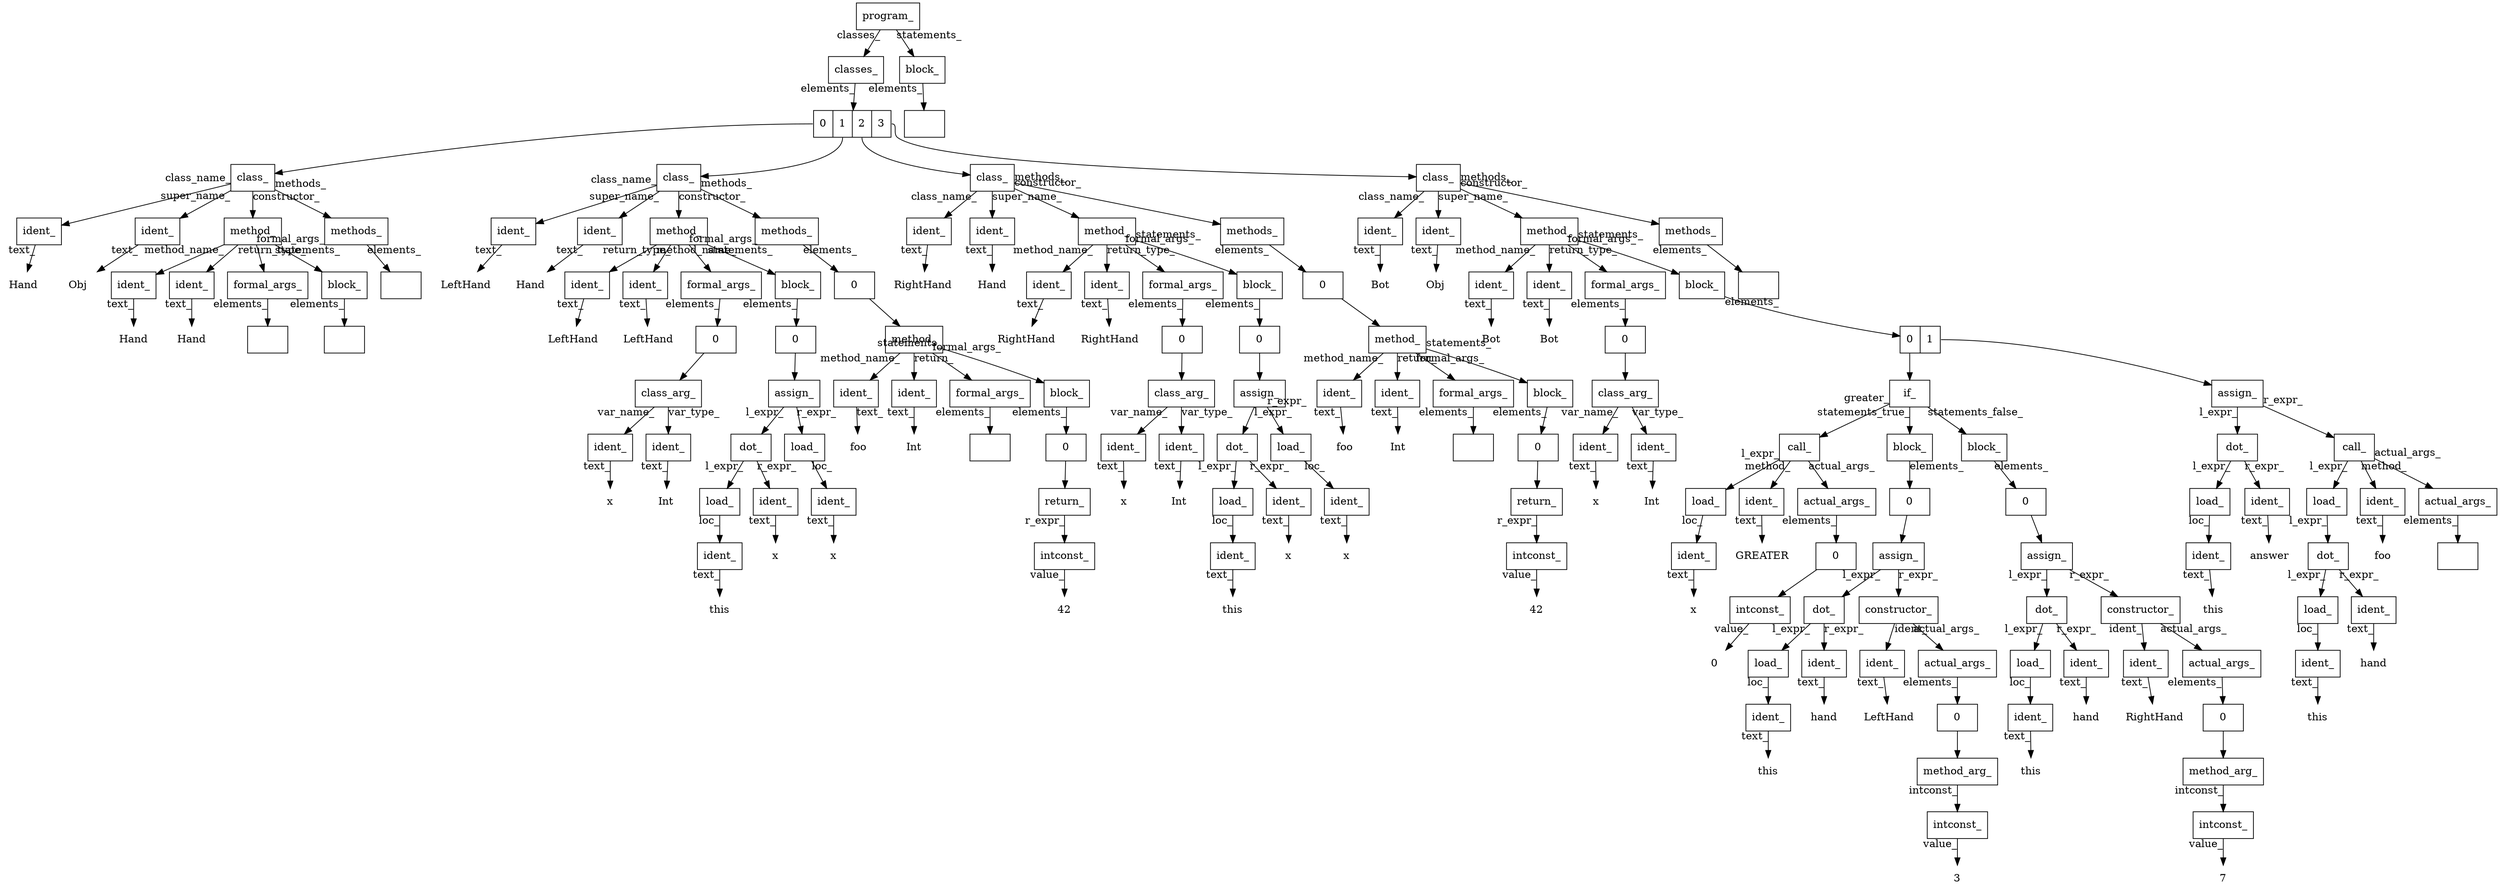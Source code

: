 digraph AST {
root[shape=box,label="program_"];
node_1[shape=box,label="classes_"];
node_2[shape=record,label="<e_0>0|<e_1>1|<e_2>2|<e_3>3"];
node_3[shape=box,label="class_"];
node_4[shape=box,label="ident_"];
node_5[shape=plaintext,label="Hand"];
node_4 -> node_5 [taillabel="text_"];
node_3 -> node_4 [taillabel="class_name_"];
node_6[shape=box,label="ident_"];
node_7[shape=plaintext,label="Obj"];
node_6 -> node_7 [taillabel="text_"];
node_3 -> node_6 [taillabel="super_name_"];
node_8[shape=box,label="method_"];
node_9[shape=box,label="ident_"];
node_10[shape=plaintext,label="Hand"];
node_9 -> node_10 [taillabel="text_"];
node_8 -> node_9 [taillabel="method_name_"];
node_11[shape=box,label="ident_"];
node_12[shape=plaintext,label="Hand"];
node_11 -> node_12 [taillabel="text_"];
node_8 -> node_11 [taillabel="return_type_"];
node_13[shape=box,label="formal_args_"];
node_14[shape=record,label=""];
node_13 -> node_14 [taillabel="elements_"];
node_8 -> node_13 [taillabel="formal_args_"];
node_15[shape=box,label="block_"];
node_16[shape=record,label=""];
node_15 -> node_16 [taillabel="elements_"];
node_8 -> node_15 [taillabel="statements_"];
node_3 -> node_8 [taillabel="constructor_"];
node_17[shape=box,label="methods_"];
node_18[shape=record,label=""];
node_17 -> node_18 [taillabel="elements_"];
node_3 -> node_17 [taillabel="methods_"];
node_2:e_0 -> node_3;
node_19[shape=box,label="class_"];
node_20[shape=box,label="ident_"];
node_21[shape=plaintext,label="LeftHand"];
node_20 -> node_21 [taillabel="text_"];
node_19 -> node_20 [taillabel="class_name_"];
node_22[shape=box,label="ident_"];
node_23[shape=plaintext,label="Hand"];
node_22 -> node_23 [taillabel="text_"];
node_19 -> node_22 [taillabel="super_name_"];
node_24[shape=box,label="method_"];
node_25[shape=box,label="ident_"];
node_26[shape=plaintext,label="LeftHand"];
node_25 -> node_26 [taillabel="text_"];
node_24 -> node_25 [taillabel="method_name_"];
node_27[shape=box,label="ident_"];
node_28[shape=plaintext,label="LeftHand"];
node_27 -> node_28 [taillabel="text_"];
node_24 -> node_27 [taillabel="return_type_"];
node_29[shape=box,label="formal_args_"];
node_30[shape=record,label="<e_0>0"];
node_31[shape=box,label="class_arg_"];
node_32[shape=box,label="ident_"];
node_33[shape=plaintext,label="x"];
node_32 -> node_33 [taillabel="text_"];
node_31 -> node_32 [taillabel="var_name_"];
node_34[shape=box,label="ident_"];
node_35[shape=plaintext,label="Int"];
node_34 -> node_35 [taillabel="text_"];
node_31 -> node_34 [taillabel="var_type_"];
node_30:e_0 -> node_31;
node_29 -> node_30 [taillabel="elements_"];
node_24 -> node_29 [taillabel="formal_args_"];
node_36[shape=box,label="block_"];
node_37[shape=record,label="<e_0>0"];
node_38[shape=box,label="assign_"];
node_39[shape=box,label="dot_"];
node_40[shape=box,label="load_"];
node_41[shape=box,label="ident_"];
node_42[shape=plaintext,label="this"];
node_41 -> node_42 [taillabel="text_"];
node_40 -> node_41 [taillabel="loc_"];
node_39 -> node_40 [taillabel="l_expr_"];
node_43[shape=box,label="ident_"];
node_44[shape=plaintext,label="x"];
node_43 -> node_44 [taillabel="text_"];
node_39 -> node_43 [taillabel="r_expr_"];
node_38 -> node_39 [taillabel="l_expr_"];
node_45[shape=box,label="load_"];
node_46[shape=box,label="ident_"];
node_47[shape=plaintext,label="x"];
node_46 -> node_47 [taillabel="text_"];
node_45 -> node_46 [taillabel="loc_"];
node_38 -> node_45 [taillabel="r_expr_"];
node_37:e_0 -> node_38;
node_36 -> node_37 [taillabel="elements_"];
node_24 -> node_36 [taillabel="statements_"];
node_19 -> node_24 [taillabel="constructor_"];
node_48[shape=box,label="methods_"];
node_49[shape=record,label="<e_0>0"];
node_50[shape=box,label="method_"];
node_51[shape=box,label="ident_"];
node_52[shape=plaintext,label="foo"];
node_51 -> node_52 [taillabel="text_"];
node_50 -> node_51 [taillabel="method_name_"];
node_53[shape=box,label="ident_"];
node_54[shape=plaintext,label="Int"];
node_53 -> node_54 [taillabel="text_"];
node_50 -> node_53 [taillabel="return_"];
node_55[shape=box,label="formal_args_"];
node_56[shape=record,label=""];
node_55 -> node_56 [taillabel="elements_"];
node_50 -> node_55 [taillabel="formal_args_"];
node_57[shape=box,label="block_"];
node_58[shape=record,label="<e_0>0"];
node_59[shape=box,label="return_"];
node_60[shape=box,label="intconst_"];
node_61[shape=plaintext,label="42"];
node_60 -> node_61 [taillabel="value_"];
node_59 -> node_60 [taillabel="r_expr_"];
node_58:e_0 -> node_59;
node_57 -> node_58 [taillabel="elements_"];
node_50 -> node_57 [taillabel="statements_"];
node_49:e_0 -> node_50;
node_48 -> node_49 [taillabel="elements_"];
node_19 -> node_48 [taillabel="methods_"];
node_2:e_1 -> node_19;
node_62[shape=box,label="class_"];
node_63[shape=box,label="ident_"];
node_64[shape=plaintext,label="RightHand"];
node_63 -> node_64 [taillabel="text_"];
node_62 -> node_63 [taillabel="class_name_"];
node_65[shape=box,label="ident_"];
node_66[shape=plaintext,label="Hand"];
node_65 -> node_66 [taillabel="text_"];
node_62 -> node_65 [taillabel="super_name_"];
node_67[shape=box,label="method_"];
node_68[shape=box,label="ident_"];
node_69[shape=plaintext,label="RightHand"];
node_68 -> node_69 [taillabel="text_"];
node_67 -> node_68 [taillabel="method_name_"];
node_70[shape=box,label="ident_"];
node_71[shape=plaintext,label="RightHand"];
node_70 -> node_71 [taillabel="text_"];
node_67 -> node_70 [taillabel="return_type_"];
node_72[shape=box,label="formal_args_"];
node_73[shape=record,label="<e_0>0"];
node_74[shape=box,label="class_arg_"];
node_75[shape=box,label="ident_"];
node_76[shape=plaintext,label="x"];
node_75 -> node_76 [taillabel="text_"];
node_74 -> node_75 [taillabel="var_name_"];
node_77[shape=box,label="ident_"];
node_78[shape=plaintext,label="Int"];
node_77 -> node_78 [taillabel="text_"];
node_74 -> node_77 [taillabel="var_type_"];
node_73:e_0 -> node_74;
node_72 -> node_73 [taillabel="elements_"];
node_67 -> node_72 [taillabel="formal_args_"];
node_79[shape=box,label="block_"];
node_80[shape=record,label="<e_0>0"];
node_81[shape=box,label="assign_"];
node_82[shape=box,label="dot_"];
node_83[shape=box,label="load_"];
node_84[shape=box,label="ident_"];
node_85[shape=plaintext,label="this"];
node_84 -> node_85 [taillabel="text_"];
node_83 -> node_84 [taillabel="loc_"];
node_82 -> node_83 [taillabel="l_expr_"];
node_86[shape=box,label="ident_"];
node_87[shape=plaintext,label="x"];
node_86 -> node_87 [taillabel="text_"];
node_82 -> node_86 [taillabel="r_expr_"];
node_81 -> node_82 [taillabel="l_expr_"];
node_88[shape=box,label="load_"];
node_89[shape=box,label="ident_"];
node_90[shape=plaintext,label="x"];
node_89 -> node_90 [taillabel="text_"];
node_88 -> node_89 [taillabel="loc_"];
node_81 -> node_88 [taillabel="r_expr_"];
node_80:e_0 -> node_81;
node_79 -> node_80 [taillabel="elements_"];
node_67 -> node_79 [taillabel="statements_"];
node_62 -> node_67 [taillabel="constructor_"];
node_91[shape=box,label="methods_"];
node_92[shape=record,label="<e_0>0"];
node_93[shape=box,label="method_"];
node_94[shape=box,label="ident_"];
node_95[shape=plaintext,label="foo"];
node_94 -> node_95 [taillabel="text_"];
node_93 -> node_94 [taillabel="method_name_"];
node_96[shape=box,label="ident_"];
node_97[shape=plaintext,label="Int"];
node_96 -> node_97 [taillabel="text_"];
node_93 -> node_96 [taillabel="return_"];
node_98[shape=box,label="formal_args_"];
node_99[shape=record,label=""];
node_98 -> node_99 [taillabel="elements_"];
node_93 -> node_98 [taillabel="formal_args_"];
node_100[shape=box,label="block_"];
node_101[shape=record,label="<e_0>0"];
node_102[shape=box,label="return_"];
node_103[shape=box,label="intconst_"];
node_104[shape=plaintext,label="42"];
node_103 -> node_104 [taillabel="value_"];
node_102 -> node_103 [taillabel="r_expr_"];
node_101:e_0 -> node_102;
node_100 -> node_101 [taillabel="elements_"];
node_93 -> node_100 [taillabel="statements_"];
node_92:e_0 -> node_93;
node_91 -> node_92 [taillabel="elements_"];
node_62 -> node_91 [taillabel="methods_"];
node_2:e_2 -> node_62;
node_105[shape=box,label="class_"];
node_106[shape=box,label="ident_"];
node_107[shape=plaintext,label="Bot"];
node_106 -> node_107 [taillabel="text_"];
node_105 -> node_106 [taillabel="class_name_"];
node_108[shape=box,label="ident_"];
node_109[shape=plaintext,label="Obj"];
node_108 -> node_109 [taillabel="text_"];
node_105 -> node_108 [taillabel="super_name_"];
node_110[shape=box,label="method_"];
node_111[shape=box,label="ident_"];
node_112[shape=plaintext,label="Bot"];
node_111 -> node_112 [taillabel="text_"];
node_110 -> node_111 [taillabel="method_name_"];
node_113[shape=box,label="ident_"];
node_114[shape=plaintext,label="Bot"];
node_113 -> node_114 [taillabel="text_"];
node_110 -> node_113 [taillabel="return_type_"];
node_115[shape=box,label="formal_args_"];
node_116[shape=record,label="<e_0>0"];
node_117[shape=box,label="class_arg_"];
node_118[shape=box,label="ident_"];
node_119[shape=plaintext,label="x"];
node_118 -> node_119 [taillabel="text_"];
node_117 -> node_118 [taillabel="var_name_"];
node_120[shape=box,label="ident_"];
node_121[shape=plaintext,label="Int"];
node_120 -> node_121 [taillabel="text_"];
node_117 -> node_120 [taillabel="var_type_"];
node_116:e_0 -> node_117;
node_115 -> node_116 [taillabel="elements_"];
node_110 -> node_115 [taillabel="formal_args_"];
node_122[shape=box,label="block_"];
node_123[shape=record,label="<e_0>0|<e_1>1"];
node_124[shape=box,label="if_"];
node_125[shape=box,label="call_"];
node_126[shape=box,label="load_"];
node_127[shape=box,label="ident_"];
node_128[shape=plaintext,label="x"];
node_127 -> node_128 [taillabel="text_"];
node_126 -> node_127 [taillabel="loc_"];
node_125 -> node_126 [taillabel="l_expr_"];
node_129[shape=box,label="ident_"];
node_130[shape=plaintext,label="GREATER"];
node_129 -> node_130 [taillabel="text_"];
node_125 -> node_129 [taillabel="method_"];
node_131[shape=box,label="actual_args_"];
node_132[shape=record,label="<e_0>0"];
node_133[shape=box,label="intconst_"];
node_134[shape=plaintext,label="0"];
node_133 -> node_134 [taillabel="value_"];
node_132:e_0 -> node_133;
node_131 -> node_132 [taillabel="elements_"];
node_125 -> node_131 [taillabel="actual_args_"];
node_124 -> node_125 [taillabel="greater_"];
node_135[shape=box,label="block_"];
node_136[shape=record,label="<e_0>0"];
node_137[shape=box,label="assign_"];
node_138[shape=box,label="dot_"];
node_139[shape=box,label="load_"];
node_140[shape=box,label="ident_"];
node_141[shape=plaintext,label="this"];
node_140 -> node_141 [taillabel="text_"];
node_139 -> node_140 [taillabel="loc_"];
node_138 -> node_139 [taillabel="l_expr_"];
node_142[shape=box,label="ident_"];
node_143[shape=plaintext,label="hand"];
node_142 -> node_143 [taillabel="text_"];
node_138 -> node_142 [taillabel="r_expr_"];
node_137 -> node_138 [taillabel="l_expr_"];
node_144[shape=box,label="constructor_"];
node_145[shape=box,label="ident_"];
node_146[shape=plaintext,label="LeftHand"];
node_145 -> node_146 [taillabel="text_"];
node_144 -> node_145 [taillabel="ident_"];
node_147[shape=box,label="actual_args_"];
node_148[shape=record,label="<e_0>0"];
node_149[shape=box,label="method_arg_"];
node_150[shape=box,label="intconst_"];
node_151[shape=plaintext,label="3"];
node_150 -> node_151 [taillabel="value_"];
node_149 -> node_150 [taillabel="intconst_"];
node_148:e_0 -> node_149;
node_147 -> node_148 [taillabel="elements_"];
node_144 -> node_147 [taillabel="actual_args_"];
node_137 -> node_144 [taillabel="r_expr_"];
node_136:e_0 -> node_137;
node_135 -> node_136 [taillabel="elements_"];
node_124 -> node_135 [taillabel="statements_true_"];
node_152[shape=box,label="block_"];
node_153[shape=record,label="<e_0>0"];
node_154[shape=box,label="assign_"];
node_155[shape=box,label="dot_"];
node_156[shape=box,label="load_"];
node_157[shape=box,label="ident_"];
node_158[shape=plaintext,label="this"];
node_157 -> node_158 [taillabel="text_"];
node_156 -> node_157 [taillabel="loc_"];
node_155 -> node_156 [taillabel="l_expr_"];
node_159[shape=box,label="ident_"];
node_160[shape=plaintext,label="hand"];
node_159 -> node_160 [taillabel="text_"];
node_155 -> node_159 [taillabel="r_expr_"];
node_154 -> node_155 [taillabel="l_expr_"];
node_161[shape=box,label="constructor_"];
node_162[shape=box,label="ident_"];
node_163[shape=plaintext,label="RightHand"];
node_162 -> node_163 [taillabel="text_"];
node_161 -> node_162 [taillabel="ident_"];
node_164[shape=box,label="actual_args_"];
node_165[shape=record,label="<e_0>0"];
node_166[shape=box,label="method_arg_"];
node_167[shape=box,label="intconst_"];
node_168[shape=plaintext,label="7"];
node_167 -> node_168 [taillabel="value_"];
node_166 -> node_167 [taillabel="intconst_"];
node_165:e_0 -> node_166;
node_164 -> node_165 [taillabel="elements_"];
node_161 -> node_164 [taillabel="actual_args_"];
node_154 -> node_161 [taillabel="r_expr_"];
node_153:e_0 -> node_154;
node_152 -> node_153 [taillabel="elements_"];
node_124 -> node_152 [taillabel="statements_false_"];
node_123:e_0 -> node_124;
node_169[shape=box,label="assign_"];
node_170[shape=box,label="dot_"];
node_171[shape=box,label="load_"];
node_172[shape=box,label="ident_"];
node_173[shape=plaintext,label="this"];
node_172 -> node_173 [taillabel="text_"];
node_171 -> node_172 [taillabel="loc_"];
node_170 -> node_171 [taillabel="l_expr_"];
node_174[shape=box,label="ident_"];
node_175[shape=plaintext,label="answer"];
node_174 -> node_175 [taillabel="text_"];
node_170 -> node_174 [taillabel="r_expr_"];
node_169 -> node_170 [taillabel="l_expr_"];
node_176[shape=box,label="call_"];
node_177[shape=box,label="load_"];
node_178[shape=box,label="dot_"];
node_179[shape=box,label="load_"];
node_180[shape=box,label="ident_"];
node_181[shape=plaintext,label="this"];
node_180 -> node_181 [taillabel="text_"];
node_179 -> node_180 [taillabel="loc_"];
node_178 -> node_179 [taillabel="l_expr_"];
node_182[shape=box,label="ident_"];
node_183[shape=plaintext,label="hand"];
node_182 -> node_183 [taillabel="text_"];
node_178 -> node_182 [taillabel="r_expr_"];
node_177 -> node_178 [taillabel="l_expr_"];
node_176 -> node_177 [taillabel="l_expr_"];
node_184[shape=box,label="ident_"];
node_185[shape=plaintext,label="foo"];
node_184 -> node_185 [taillabel="text_"];
node_176 -> node_184 [taillabel="method_"];
node_186[shape=box,label="actual_args_"];
node_187[shape=record,label=""];
node_186 -> node_187 [taillabel="elements_"];
node_176 -> node_186 [taillabel="actual_args_"];
node_169 -> node_176 [taillabel="r_expr_"];
node_123:e_1 -> node_169;
node_122 -> node_123 [taillabel="elements_"];
node_110 -> node_122 [taillabel="statements_"];
node_105 -> node_110 [taillabel="constructor_"];
node_188[shape=box,label="methods_"];
node_189[shape=record,label=""];
node_188 -> node_189 [taillabel="elements_"];
node_105 -> node_188 [taillabel="methods_"];
node_2:e_3 -> node_105;
node_1 -> node_2 [taillabel="elements_"];
root -> node_1 [taillabel="classes_"];
node_190[shape=box,label="block_"];
node_191[shape=record,label=""];
node_190 -> node_191 [taillabel="elements_"];
root -> node_190 [taillabel="statements_"];
}
